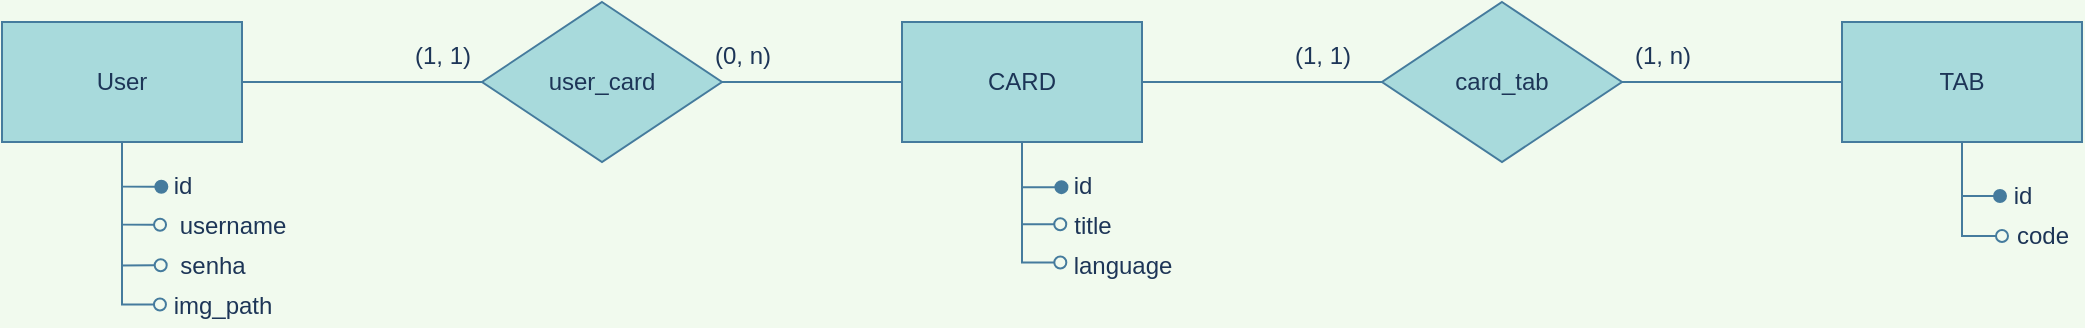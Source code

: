 <mxfile version="15.8.7" type="device"><diagram id="I0PRfTA5znS6QNLl0qPj" name="Page-1"><mxGraphModel dx="813" dy="500" grid="1" gridSize="10" guides="1" tooltips="1" connect="1" arrows="1" fold="1" page="1" pageScale="1" pageWidth="1654" pageHeight="1169" background="#F1FAEE" math="0" shadow="0"><root><mxCell id="0"/><mxCell id="1" parent="0"/><mxCell id="DYQzpjq2aCXycnghBvux-15" style="edgeStyle=orthogonalEdgeStyle;rounded=0;sketch=0;orthogonalLoop=1;jettySize=auto;html=1;entryX=-0.029;entryY=0.457;entryDx=0;entryDy=0;entryPerimeter=0;fontColor=#1D3557;endArrow=oval;endFill=0;strokeColor=#457B9D;fillColor=#A8DADC;" edge="1" parent="1" source="DYQzpjq2aCXycnghBvux-1" target="DYQzpjq2aCXycnghBvux-14"><mxGeometry relative="1" as="geometry"/></mxCell><mxCell id="DYQzpjq2aCXycnghBvux-17" style="edgeStyle=orthogonalEdgeStyle;rounded=0;sketch=0;orthogonalLoop=1;jettySize=auto;html=1;entryX=-0.014;entryY=0.414;entryDx=0;entryDy=0;entryPerimeter=0;fontColor=#1D3557;endArrow=oval;endFill=0;strokeColor=#457B9D;fillColor=#A8DADC;" edge="1" parent="1" source="DYQzpjq2aCXycnghBvux-1" target="DYQzpjq2aCXycnghBvux-16"><mxGeometry relative="1" as="geometry"/></mxCell><mxCell id="DYQzpjq2aCXycnghBvux-19" style="edgeStyle=orthogonalEdgeStyle;rounded=0;sketch=0;orthogonalLoop=1;jettySize=auto;html=1;entryX=-0.014;entryY=0.529;entryDx=0;entryDy=0;entryPerimeter=0;fontColor=#1D3557;endArrow=oval;endFill=1;strokeColor=#457B9D;fillColor=#A8DADC;" edge="1" parent="1" source="DYQzpjq2aCXycnghBvux-1" target="DYQzpjq2aCXycnghBvux-4"><mxGeometry relative="1" as="geometry"/></mxCell><mxCell id="DYQzpjq2aCXycnghBvux-1" value="CARD" style="rounded=0;whiteSpace=wrap;html=1;sketch=0;fontColor=#1D3557;strokeColor=#457B9D;fillColor=#A8DADC;" vertex="1" parent="1"><mxGeometry x="740" y="433" width="120" height="60" as="geometry"/></mxCell><mxCell id="DYQzpjq2aCXycnghBvux-4" value="id" style="text;html=1;align=center;verticalAlign=middle;resizable=0;points=[];autosize=1;strokeColor=none;fillColor=none;fontColor=#1D3557;" vertex="1" parent="1"><mxGeometry x="820" y="505" width="20" height="20" as="geometry"/></mxCell><mxCell id="DYQzpjq2aCXycnghBvux-14" value="title" style="text;html=1;align=center;verticalAlign=middle;resizable=0;points=[];autosize=1;strokeColor=none;fillColor=none;fontColor=#1D3557;" vertex="1" parent="1"><mxGeometry x="820" y="525" width="30" height="20" as="geometry"/></mxCell><mxCell id="DYQzpjq2aCXycnghBvux-16" value="language" style="text;html=1;align=center;verticalAlign=middle;resizable=0;points=[];autosize=1;strokeColor=none;fillColor=none;fontColor=#1D3557;" vertex="1" parent="1"><mxGeometry x="820" y="545" width="60" height="20" as="geometry"/></mxCell><mxCell id="DYQzpjq2aCXycnghBvux-32" style="edgeStyle=orthogonalEdgeStyle;rounded=0;sketch=0;orthogonalLoop=1;jettySize=auto;html=1;entryX=-0.017;entryY=0.517;entryDx=0;entryDy=0;entryPerimeter=0;fontColor=#1D3557;endArrow=oval;endFill=1;strokeColor=#457B9D;fillColor=#A8DADC;" edge="1" parent="1" source="DYQzpjq2aCXycnghBvux-22" target="DYQzpjq2aCXycnghBvux-23"><mxGeometry relative="1" as="geometry"/></mxCell><mxCell id="DYQzpjq2aCXycnghBvux-33" style="edgeStyle=orthogonalEdgeStyle;rounded=0;sketch=0;orthogonalLoop=1;jettySize=auto;html=1;entryX=-0.014;entryY=0.467;entryDx=0;entryDy=0;entryPerimeter=0;fontColor=#1D3557;endArrow=oval;endFill=0;strokeColor=#457B9D;fillColor=#A8DADC;" edge="1" parent="1" source="DYQzpjq2aCXycnghBvux-22" target="DYQzpjq2aCXycnghBvux-24"><mxGeometry relative="1" as="geometry"/></mxCell><mxCell id="DYQzpjq2aCXycnghBvux-35" style="edgeStyle=orthogonalEdgeStyle;rounded=0;sketch=0;orthogonalLoop=1;jettySize=auto;html=1;entryX=-0.013;entryY=0.483;entryDx=0;entryDy=0;entryPerimeter=0;fontColor=#1D3557;endArrow=oval;endFill=0;strokeColor=#457B9D;fillColor=#A8DADC;" edge="1" parent="1" source="DYQzpjq2aCXycnghBvux-22" target="DYQzpjq2aCXycnghBvux-34"><mxGeometry relative="1" as="geometry"/></mxCell><mxCell id="DYQzpjq2aCXycnghBvux-39" style="edgeStyle=orthogonalEdgeStyle;rounded=0;sketch=0;orthogonalLoop=1;jettySize=auto;html=1;entryX=-0.017;entryY=0.464;entryDx=0;entryDy=0;entryPerimeter=0;fontColor=#1D3557;endArrow=oval;endFill=0;strokeColor=#457B9D;fillColor=#A8DADC;" edge="1" parent="1" source="DYQzpjq2aCXycnghBvux-22" target="DYQzpjq2aCXycnghBvux-36"><mxGeometry relative="1" as="geometry"/></mxCell><mxCell id="DYQzpjq2aCXycnghBvux-22" value="User" style="rounded=0;whiteSpace=wrap;html=1;sketch=0;fontColor=#1D3557;strokeColor=#457B9D;fillColor=#A8DADC;" vertex="1" parent="1"><mxGeometry x="290" y="433" width="120" height="60" as="geometry"/></mxCell><mxCell id="DYQzpjq2aCXycnghBvux-23" value="id" style="text;html=1;align=center;verticalAlign=middle;resizable=0;points=[];autosize=1;strokeColor=none;fillColor=none;fontColor=#1D3557;" vertex="1" parent="1"><mxGeometry x="370" y="505" width="20" height="20" as="geometry"/></mxCell><mxCell id="DYQzpjq2aCXycnghBvux-24" value="username" style="text;html=1;align=center;verticalAlign=middle;resizable=0;points=[];autosize=1;strokeColor=none;fillColor=none;fontColor=#1D3557;" vertex="1" parent="1"><mxGeometry x="370" y="525" width="70" height="20" as="geometry"/></mxCell><mxCell id="DYQzpjq2aCXycnghBvux-34" value="senha" style="text;html=1;align=center;verticalAlign=middle;resizable=0;points=[];autosize=1;strokeColor=none;fillColor=none;fontColor=#1D3557;" vertex="1" parent="1"><mxGeometry x="370" y="545" width="50" height="20" as="geometry"/></mxCell><mxCell id="DYQzpjq2aCXycnghBvux-36" value="img_path" style="text;html=1;align=center;verticalAlign=middle;resizable=0;points=[];autosize=1;strokeColor=none;fillColor=none;fontColor=#1D3557;" vertex="1" parent="1"><mxGeometry x="370" y="565" width="60" height="20" as="geometry"/></mxCell><mxCell id="DYQzpjq2aCXycnghBvux-45" value="" style="edgeStyle=orthogonalEdgeStyle;rounded=0;sketch=0;orthogonalLoop=1;jettySize=auto;html=1;fontColor=#1D3557;endArrow=none;endFill=0;strokeColor=#457B9D;fillColor=#A8DADC;" edge="1" parent="1" source="DYQzpjq2aCXycnghBvux-40" target="DYQzpjq2aCXycnghBvux-22"><mxGeometry relative="1" as="geometry"/></mxCell><mxCell id="DYQzpjq2aCXycnghBvux-46" value="" style="edgeStyle=orthogonalEdgeStyle;rounded=0;sketch=0;orthogonalLoop=1;jettySize=auto;html=1;fontColor=#1D3557;endArrow=none;endFill=0;strokeColor=#457B9D;fillColor=#A8DADC;" edge="1" parent="1" source="DYQzpjq2aCXycnghBvux-40" target="DYQzpjq2aCXycnghBvux-1"><mxGeometry relative="1" as="geometry"/></mxCell><mxCell id="DYQzpjq2aCXycnghBvux-40" value="user_card" style="rhombus;whiteSpace=wrap;html=1;rounded=0;sketch=0;fontColor=#1D3557;strokeColor=#457B9D;fillColor=#A8DADC;" vertex="1" parent="1"><mxGeometry x="530" y="423" width="120" height="80" as="geometry"/></mxCell><mxCell id="DYQzpjq2aCXycnghBvux-58" style="edgeStyle=orthogonalEdgeStyle;rounded=0;sketch=0;orthogonalLoop=1;jettySize=auto;html=1;entryX=-0.05;entryY=0.5;entryDx=0;entryDy=0;entryPerimeter=0;fontColor=#1D3557;endArrow=oval;endFill=1;strokeColor=#457B9D;fillColor=#A8DADC;" edge="1" parent="1" source="DYQzpjq2aCXycnghBvux-47" target="DYQzpjq2aCXycnghBvux-57"><mxGeometry relative="1" as="geometry"/></mxCell><mxCell id="DYQzpjq2aCXycnghBvux-60" style="edgeStyle=orthogonalEdgeStyle;rounded=0;sketch=0;orthogonalLoop=1;jettySize=auto;html=1;entryX=0;entryY=0.5;entryDx=0;entryDy=0;entryPerimeter=0;fontColor=#1D3557;endArrow=oval;endFill=0;strokeColor=#457B9D;fillColor=#A8DADC;" edge="1" parent="1" source="DYQzpjq2aCXycnghBvux-47" target="DYQzpjq2aCXycnghBvux-59"><mxGeometry relative="1" as="geometry"/></mxCell><mxCell id="DYQzpjq2aCXycnghBvux-47" value="TAB" style="rounded=0;whiteSpace=wrap;html=1;sketch=0;fontColor=#1D3557;strokeColor=#457B9D;fillColor=#A8DADC;" vertex="1" parent="1"><mxGeometry x="1210" y="433" width="120" height="60" as="geometry"/></mxCell><mxCell id="DYQzpjq2aCXycnghBvux-51" style="edgeStyle=orthogonalEdgeStyle;rounded=0;sketch=0;orthogonalLoop=1;jettySize=auto;html=1;fontColor=#1D3557;endArrow=none;endFill=0;strokeColor=#457B9D;fillColor=#A8DADC;" edge="1" parent="1" source="DYQzpjq2aCXycnghBvux-48" target="DYQzpjq2aCXycnghBvux-1"><mxGeometry relative="1" as="geometry"/></mxCell><mxCell id="DYQzpjq2aCXycnghBvux-52" style="edgeStyle=orthogonalEdgeStyle;rounded=0;sketch=0;orthogonalLoop=1;jettySize=auto;html=1;fontColor=#1D3557;endArrow=none;endFill=0;strokeColor=#457B9D;fillColor=#A8DADC;" edge="1" parent="1" source="DYQzpjq2aCXycnghBvux-48" target="DYQzpjq2aCXycnghBvux-47"><mxGeometry relative="1" as="geometry"/></mxCell><mxCell id="DYQzpjq2aCXycnghBvux-48" value="card_tab" style="rhombus;whiteSpace=wrap;html=1;rounded=0;sketch=0;fontColor=#1D3557;strokeColor=#457B9D;fillColor=#A8DADC;" vertex="1" parent="1"><mxGeometry x="980" y="423" width="120" height="80" as="geometry"/></mxCell><mxCell id="DYQzpjq2aCXycnghBvux-53" value="(1, 1)" style="text;html=1;align=center;verticalAlign=middle;resizable=0;points=[];autosize=1;strokeColor=none;fillColor=none;fontColor=#1D3557;" vertex="1" parent="1"><mxGeometry x="490" y="440" width="40" height="20" as="geometry"/></mxCell><mxCell id="DYQzpjq2aCXycnghBvux-54" value="(0, n)" style="text;html=1;align=center;verticalAlign=middle;resizable=0;points=[];autosize=1;strokeColor=none;fillColor=none;fontColor=#1D3557;" vertex="1" parent="1"><mxGeometry x="640" y="440" width="40" height="20" as="geometry"/></mxCell><mxCell id="DYQzpjq2aCXycnghBvux-55" value="(1, 1)" style="text;html=1;align=center;verticalAlign=middle;resizable=0;points=[];autosize=1;strokeColor=none;fillColor=none;fontColor=#1D3557;" vertex="1" parent="1"><mxGeometry x="930" y="440" width="40" height="20" as="geometry"/></mxCell><mxCell id="DYQzpjq2aCXycnghBvux-56" value="(1, n)" style="text;html=1;align=center;verticalAlign=middle;resizable=0;points=[];autosize=1;strokeColor=none;fillColor=none;fontColor=#1D3557;" vertex="1" parent="1"><mxGeometry x="1100" y="440" width="40" height="20" as="geometry"/></mxCell><mxCell id="DYQzpjq2aCXycnghBvux-57" value="id" style="text;html=1;align=center;verticalAlign=middle;resizable=0;points=[];autosize=1;strokeColor=none;fillColor=none;fontColor=#1D3557;" vertex="1" parent="1"><mxGeometry x="1290" y="510" width="20" height="20" as="geometry"/></mxCell><mxCell id="DYQzpjq2aCXycnghBvux-59" value="code" style="text;html=1;align=center;verticalAlign=middle;resizable=0;points=[];autosize=1;strokeColor=none;fillColor=none;fontColor=#1D3557;" vertex="1" parent="1"><mxGeometry x="1290" y="530" width="40" height="20" as="geometry"/></mxCell></root></mxGraphModel></diagram></mxfile>